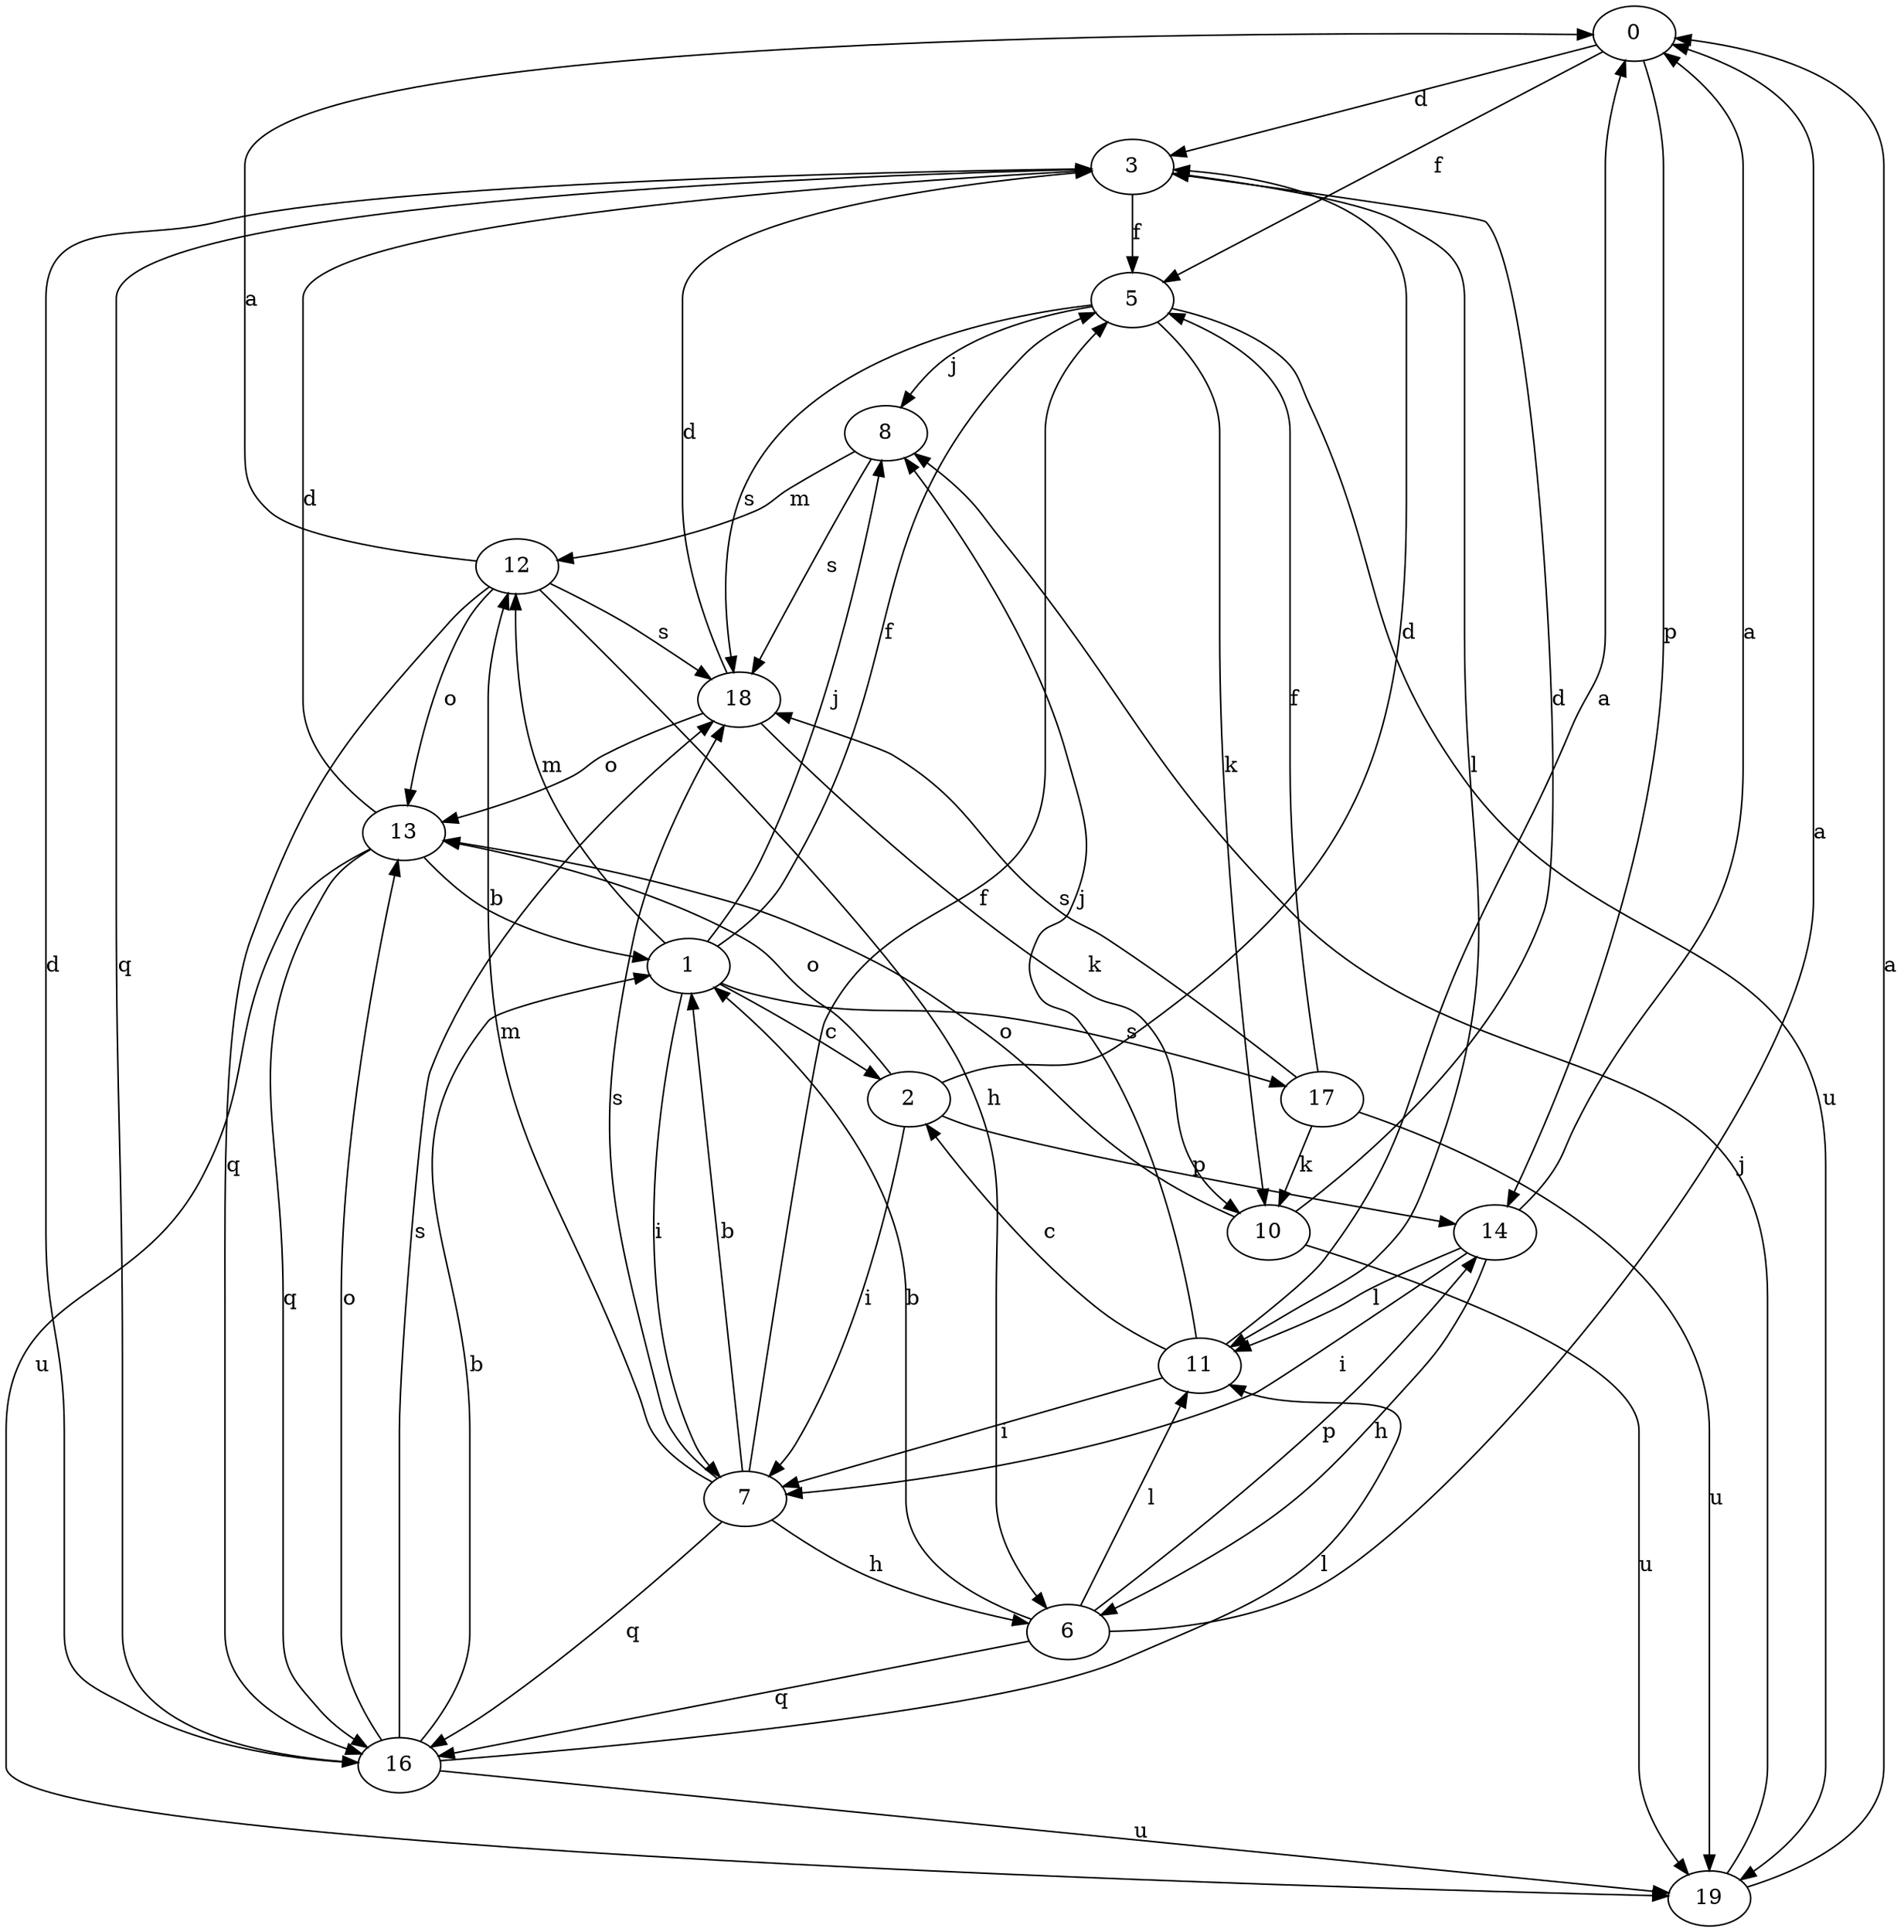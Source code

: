 strict digraph  {
0;
1;
2;
3;
5;
6;
7;
8;
10;
11;
12;
13;
14;
16;
17;
18;
19;
0 -> 3  [label=d];
0 -> 5  [label=f];
0 -> 14  [label=p];
1 -> 2  [label=c];
1 -> 5  [label=f];
1 -> 7  [label=i];
1 -> 8  [label=j];
1 -> 12  [label=m];
1 -> 17  [label=s];
2 -> 3  [label=d];
2 -> 7  [label=i];
2 -> 13  [label=o];
2 -> 14  [label=p];
3 -> 5  [label=f];
3 -> 11  [label=l];
3 -> 16  [label=q];
5 -> 8  [label=j];
5 -> 10  [label=k];
5 -> 18  [label=s];
5 -> 19  [label=u];
6 -> 0  [label=a];
6 -> 1  [label=b];
6 -> 11  [label=l];
6 -> 14  [label=p];
6 -> 16  [label=q];
7 -> 1  [label=b];
7 -> 5  [label=f];
7 -> 6  [label=h];
7 -> 12  [label=m];
7 -> 16  [label=q];
7 -> 18  [label=s];
8 -> 12  [label=m];
8 -> 18  [label=s];
10 -> 3  [label=d];
10 -> 13  [label=o];
10 -> 19  [label=u];
11 -> 0  [label=a];
11 -> 2  [label=c];
11 -> 7  [label=i];
11 -> 8  [label=j];
12 -> 0  [label=a];
12 -> 6  [label=h];
12 -> 13  [label=o];
12 -> 16  [label=q];
12 -> 18  [label=s];
13 -> 1  [label=b];
13 -> 3  [label=d];
13 -> 16  [label=q];
13 -> 19  [label=u];
14 -> 0  [label=a];
14 -> 6  [label=h];
14 -> 7  [label=i];
14 -> 11  [label=l];
16 -> 1  [label=b];
16 -> 3  [label=d];
16 -> 11  [label=l];
16 -> 13  [label=o];
16 -> 18  [label=s];
16 -> 19  [label=u];
17 -> 5  [label=f];
17 -> 10  [label=k];
17 -> 18  [label=s];
17 -> 19  [label=u];
18 -> 3  [label=d];
18 -> 10  [label=k];
18 -> 13  [label=o];
19 -> 0  [label=a];
19 -> 8  [label=j];
}
